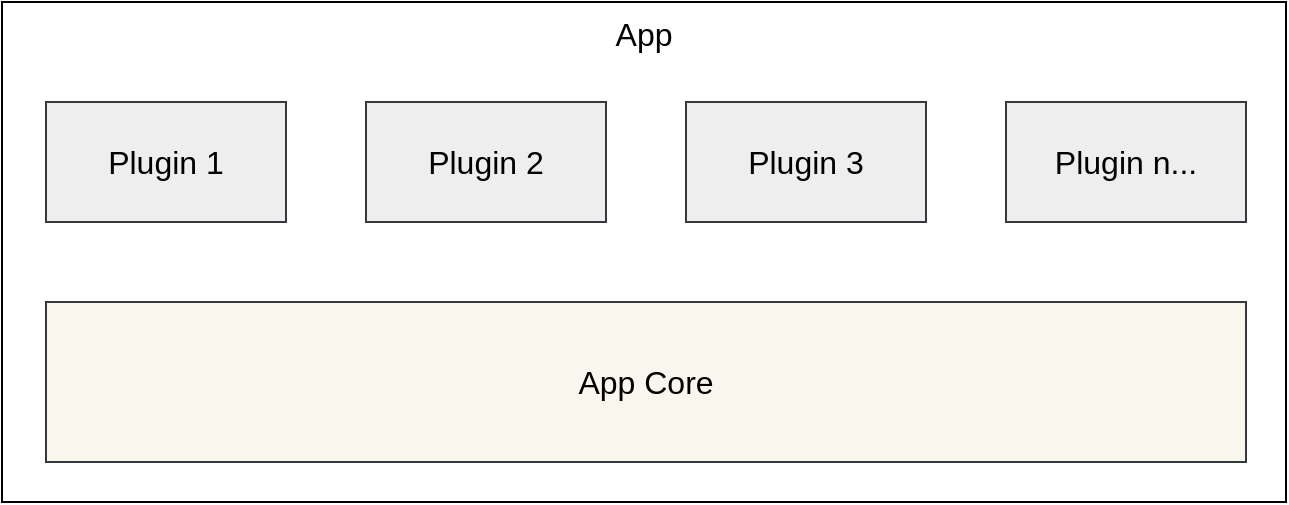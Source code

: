 <mxfile version="21.0.6" type="github">
  <diagram name="第 1 页" id="V3kNBIoFY9e7nrS3e4fy">
    <mxGraphModel dx="1687" dy="974" grid="1" gridSize="10" guides="1" tooltips="1" connect="1" arrows="1" fold="1" page="1" pageScale="1" pageWidth="827" pageHeight="1169" math="0" shadow="0">
      <root>
        <mxCell id="0" />
        <mxCell id="1" parent="0" />
        <mxCell id="EMuQzu-kI_kq3lOzayKD-2" value="App" style="rounded=0;whiteSpace=wrap;html=1;verticalAlign=top;fontSize=16;" vertex="1" parent="1">
          <mxGeometry x="38" y="300" width="642" height="250" as="geometry" />
        </mxCell>
        <mxCell id="EMuQzu-kI_kq3lOzayKD-3" value="App Core" style="rounded=0;whiteSpace=wrap;html=1;fontSize=16;fillColor=#f9f7ed;strokeColor=#36393d;" vertex="1" parent="1">
          <mxGeometry x="60" y="450" width="600" height="80" as="geometry" />
        </mxCell>
        <mxCell id="EMuQzu-kI_kq3lOzayKD-4" value="Plugin 1" style="rounded=0;whiteSpace=wrap;html=1;fontSize=16;fillColor=#eeeeee;strokeColor=#36393d;" vertex="1" parent="1">
          <mxGeometry x="60" y="350" width="120" height="60" as="geometry" />
        </mxCell>
        <mxCell id="EMuQzu-kI_kq3lOzayKD-5" value="Plugin 2" style="rounded=0;whiteSpace=wrap;html=1;fontSize=16;fillColor=#eeeeee;strokeColor=#36393d;" vertex="1" parent="1">
          <mxGeometry x="220" y="350" width="120" height="60" as="geometry" />
        </mxCell>
        <mxCell id="EMuQzu-kI_kq3lOzayKD-6" value="Plugin 3" style="rounded=0;whiteSpace=wrap;html=1;fontSize=16;fillColor=#eeeeee;strokeColor=#36393d;" vertex="1" parent="1">
          <mxGeometry x="380" y="350" width="120" height="60" as="geometry" />
        </mxCell>
        <mxCell id="EMuQzu-kI_kq3lOzayKD-7" value="Plugin n..." style="rounded=0;whiteSpace=wrap;html=1;fontSize=16;fillColor=#eeeeee;strokeColor=#36393d;" vertex="1" parent="1">
          <mxGeometry x="540" y="350" width="120" height="60" as="geometry" />
        </mxCell>
      </root>
    </mxGraphModel>
  </diagram>
</mxfile>
